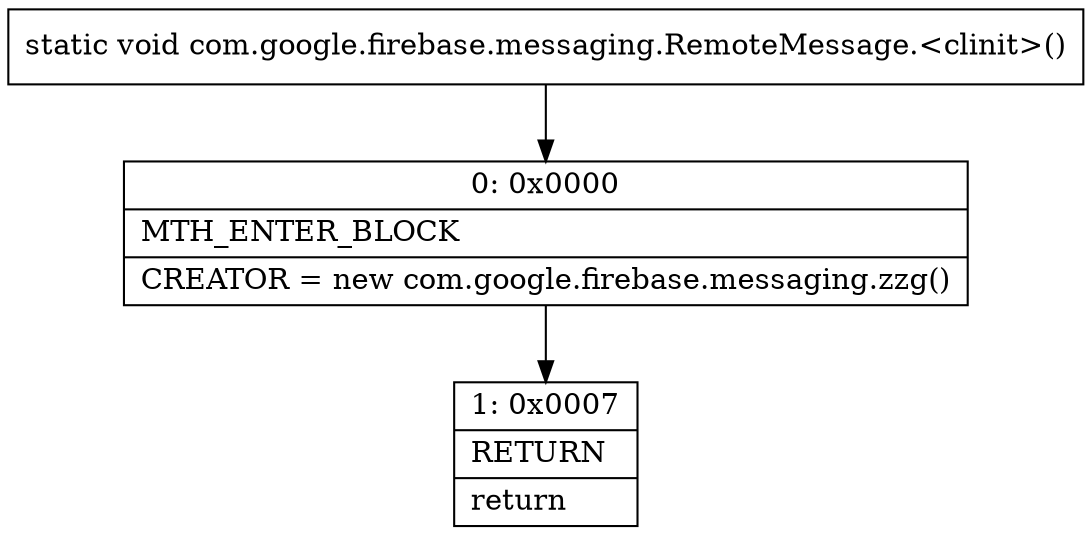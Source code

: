 digraph "CFG forcom.google.firebase.messaging.RemoteMessage.\<clinit\>()V" {
Node_0 [shape=record,label="{0\:\ 0x0000|MTH_ENTER_BLOCK\l|CREATOR = new com.google.firebase.messaging.zzg()\l}"];
Node_1 [shape=record,label="{1\:\ 0x0007|RETURN\l|return\l}"];
MethodNode[shape=record,label="{static void com.google.firebase.messaging.RemoteMessage.\<clinit\>() }"];
MethodNode -> Node_0;
Node_0 -> Node_1;
}

